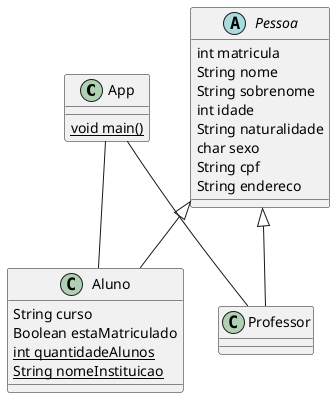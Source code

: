 @startuml Academico

    Class App {
        {static} void main()
    }

    abstract Class Pessoa {
        int matricula
        String nome
        String sobrenome
        int idade
        String naturalidade
        char sexo
        String cpf
        String endereco

    }

    Class Aluno {
        String curso 
        Boolean estaMatriculado
        {static} int quantidadeAlunos
        {static} String nomeInstituicao
    }

    Class Professor {
        
    }

    App -- Aluno
    App -- Professor

    Pessoa <|-- Aluno
    Pessoa <|-- Professor

@enduml